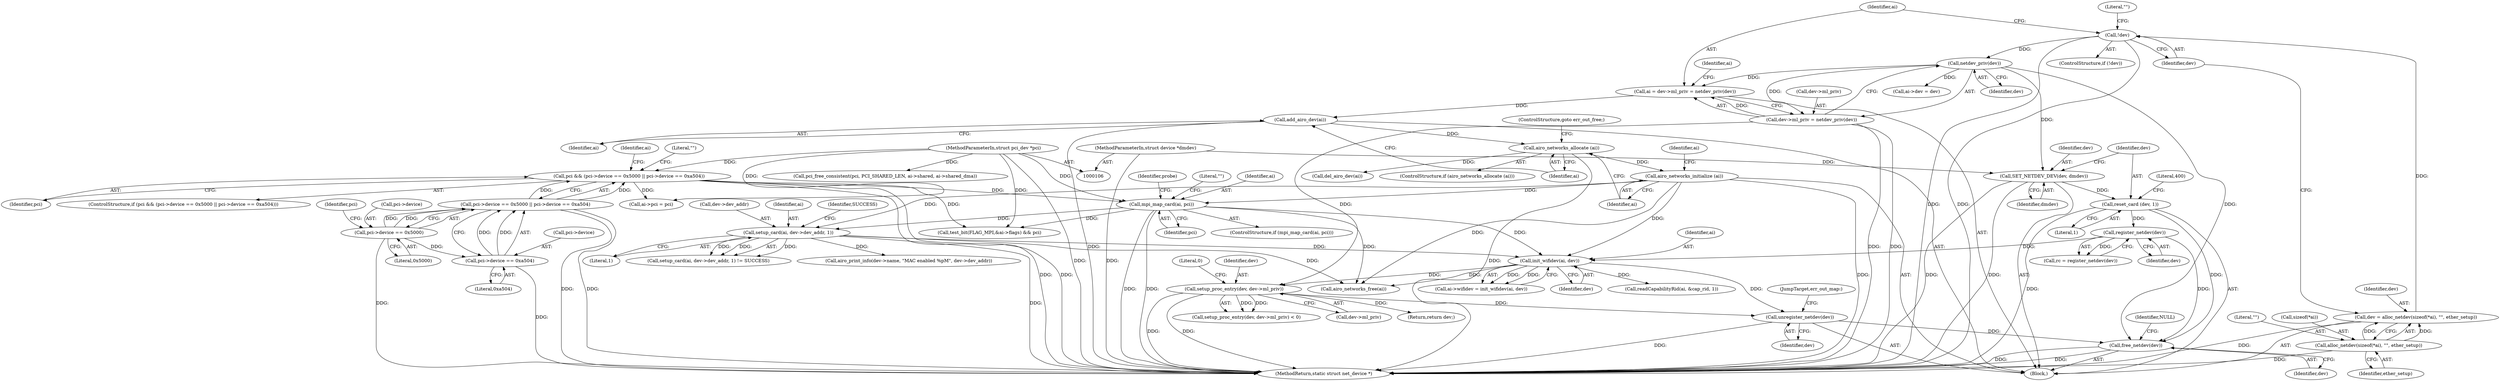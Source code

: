 digraph "0_linux_550fd08c2cebad61c548def135f67aba284c6162_7@API" {
"1000679" [label="(Call,free_netdev(dev))"];
"1000393" [label="(Call,register_netdev(dev))"];
"1000297" [label="(Call,reset_card (dev, 1))"];
"1000294" [label="(Call,SET_NETDEV_DEV(dev, dmdev))"];
"1000141" [label="(Call,netdev_priv(dev))"];
"1000127" [label="(Call,!dev)"];
"1000118" [label="(Call,dev = alloc_netdev(sizeof(*ai), \"\", ether_setup))"];
"1000120" [label="(Call,alloc_netdev(sizeof(*ai), \"\", ether_setup))"];
"1000111" [label="(MethodParameterIn,struct device *dmdev)"];
"1000630" [label="(Call,unregister_netdev(dev))"];
"1000408" [label="(Call,init_wifidev(ai, dev))"];
"1000334" [label="(Call,mpi_map_card(ai, pci))"];
"1000228" [label="(Call,airo_networks_initialize (ai))"];
"1000225" [label="(Call,airo_networks_allocate (ai))"];
"1000222" [label="(Call,add_airo_dev(ai))"];
"1000135" [label="(Call,ai = dev->ml_priv = netdev_priv(dev))"];
"1000137" [label="(Call,dev->ml_priv = netdev_priv(dev))"];
"1000110" [label="(MethodParameterIn,struct pci_dev *pci)"];
"1000166" [label="(Call,pci && (pci->device == 0x5000 || pci->device == 0xa504))"];
"1000168" [label="(Call,pci->device == 0x5000 || pci->device == 0xa504)"];
"1000169" [label="(Call,pci->device == 0x5000)"];
"1000174" [label="(Call,pci->device == 0xa504)"];
"1000347" [label="(Call,setup_card(ai, dev->dev_addr, 1))"];
"1000611" [label="(Call,setup_proc_entry(dev, dev->ml_priv))"];
"1000124" [label="(Literal,\"\")"];
"1000131" [label="(Literal,\"\")"];
"1000174" [label="(Call,pci->device == 0xa504)"];
"1000336" [label="(Identifier,pci)"];
"1000296" [label="(Identifier,dmdev)"];
"1000138" [label="(Call,dev->ml_priv)"];
"1000173" [label="(Literal,0x5000)"];
"1000393" [label="(Call,register_netdev(dev))"];
"1000226" [label="(Identifier,ai)"];
"1000610" [label="(Call,setup_proc_entry(dev, dev->ml_priv) < 0)"];
"1000118" [label="(Call,dev = alloc_netdev(sizeof(*ai), \"\", ether_setup))"];
"1000613" [label="(Call,dev->ml_priv)"];
"1000227" [label="(ControlStructure,goto err_out_free;)"];
"1000333" [label="(ControlStructure,if (mpi_map_card(ai, pci)))"];
"1000404" [label="(Call,ai->wifidev = init_wifidev(ai, dev))"];
"1000683" [label="(MethodReturn,static struct net_device *)"];
"1000346" [label="(Call,setup_card(ai, dev->dev_addr, 1) != SUCCESS)"];
"1000408" [label="(Call,init_wifidev(ai, dev))"];
"1000125" [label="(Identifier,ether_setup)"];
"1000353" [label="(Identifier,SUCCESS)"];
"1000301" [label="(Literal,400)"];
"1000160" [label="(Call,ai->dev = dev)"];
"1000394" [label="(Identifier,dev)"];
"1000298" [label="(Identifier,dev)"];
"1000409" [label="(Identifier,ai)"];
"1000120" [label="(Call,alloc_netdev(sizeof(*ai), \"\", ether_setup))"];
"1000169" [label="(Call,pci->device == 0x5000)"];
"1000297" [label="(Call,reset_card (dev, 1))"];
"1000334" [label="(Call,mpi_map_card(ai, pci))"];
"1000167" [label="(Identifier,pci)"];
"1000136" [label="(Identifier,ai)"];
"1000181" [label="(Literal,\"\")"];
"1000682" [label="(Identifier,NULL)"];
"1000632" [label="(JumpTarget,err_out_map:)"];
"1000110" [label="(MethodParameterIn,struct pci_dev *pci)"];
"1000343" [label="(Identifier,probe)"];
"1000347" [label="(Call,setup_card(ai, dev->dev_addr, 1))"];
"1000339" [label="(Literal,\"\")"];
"1000142" [label="(Identifier,dev)"];
"1000349" [label="(Call,dev->dev_addr)"];
"1000568" [label="(Call,airo_print_info(dev->name, \"MAC enabled %pM\", dev->dev_addr))"];
"1000631" [label="(Identifier,dev)"];
"1000225" [label="(Call,airo_networks_allocate (ai))"];
"1000127" [label="(Call,!dev)"];
"1000299" [label="(Literal,1)"];
"1000335" [label="(Identifier,ai)"];
"1000616" [label="(Literal,0)"];
"1000141" [label="(Call,netdev_priv(dev))"];
"1000611" [label="(Call,setup_proc_entry(dev, dev->ml_priv))"];
"1000679" [label="(Call,free_netdev(dev))"];
"1000229" [label="(Identifier,ai)"];
"1000223" [label="(Identifier,ai)"];
"1000224" [label="(ControlStructure,if (airo_networks_allocate (ai)))"];
"1000677" [label="(Call,del_airo_dev(ai))"];
"1000630" [label="(Call,unregister_netdev(dev))"];
"1000170" [label="(Call,pci->device)"];
"1000128" [label="(Identifier,dev)"];
"1000112" [label="(Block,)"];
"1000612" [label="(Identifier,dev)"];
"1000111" [label="(MethodParameterIn,struct device *dmdev)"];
"1000643" [label="(Call,pci_free_consistent(pci, PCI_SHARED_LEN, ai->shared, ai->shared_dma))"];
"1000165" [label="(ControlStructure,if (pci && (pci->device == 0x5000 || pci->device == 0xa504)))"];
"1000233" [label="(Identifier,ai)"];
"1000166" [label="(Call,pci && (pci->device == 0x5000 || pci->device == 0xa504))"];
"1000207" [label="(Call,ai->pci = pci)"];
"1000294" [label="(Call,SET_NETDEV_DEV(dev, dmdev))"];
"1000178" [label="(Literal,0xa504)"];
"1000119" [label="(Identifier,dev)"];
"1000175" [label="(Call,pci->device)"];
"1000228" [label="(Call,airo_networks_initialize (ai))"];
"1000680" [label="(Identifier,dev)"];
"1000634" [label="(Call,test_bit(FLAG_MPI,&ai->flags) && pci)"];
"1000192" [label="(Identifier,ai)"];
"1000176" [label="(Identifier,pci)"];
"1000137" [label="(Call,dev->ml_priv = netdev_priv(dev))"];
"1000410" [label="(Identifier,dev)"];
"1000222" [label="(Call,add_airo_dev(ai))"];
"1000391" [label="(Call,rc = register_netdev(dev))"];
"1000352" [label="(Literal,1)"];
"1000295" [label="(Identifier,dev)"];
"1000121" [label="(Call,sizeof(*ai))"];
"1000674" [label="(Call,airo_networks_free(ai))"];
"1000348" [label="(Identifier,ai)"];
"1000618" [label="(Return,return dev;)"];
"1000419" [label="(Call,readCapabilityRid(ai, &cap_rid, 1))"];
"1000168" [label="(Call,pci->device == 0x5000 || pci->device == 0xa504)"];
"1000135" [label="(Call,ai = dev->ml_priv = netdev_priv(dev))"];
"1000126" [label="(ControlStructure,if (!dev))"];
"1000145" [label="(Identifier,ai)"];
"1000679" -> "1000112"  [label="AST: "];
"1000679" -> "1000680"  [label="CFG: "];
"1000680" -> "1000679"  [label="AST: "];
"1000682" -> "1000679"  [label="CFG: "];
"1000679" -> "1000683"  [label="DDG: "];
"1000679" -> "1000683"  [label="DDG: "];
"1000393" -> "1000679"  [label="DDG: "];
"1000630" -> "1000679"  [label="DDG: "];
"1000297" -> "1000679"  [label="DDG: "];
"1000141" -> "1000679"  [label="DDG: "];
"1000393" -> "1000391"  [label="AST: "];
"1000393" -> "1000394"  [label="CFG: "];
"1000394" -> "1000393"  [label="AST: "];
"1000391" -> "1000393"  [label="CFG: "];
"1000393" -> "1000391"  [label="DDG: "];
"1000297" -> "1000393"  [label="DDG: "];
"1000393" -> "1000408"  [label="DDG: "];
"1000297" -> "1000112"  [label="AST: "];
"1000297" -> "1000299"  [label="CFG: "];
"1000298" -> "1000297"  [label="AST: "];
"1000299" -> "1000297"  [label="AST: "];
"1000301" -> "1000297"  [label="CFG: "];
"1000297" -> "1000683"  [label="DDG: "];
"1000294" -> "1000297"  [label="DDG: "];
"1000294" -> "1000112"  [label="AST: "];
"1000294" -> "1000296"  [label="CFG: "];
"1000295" -> "1000294"  [label="AST: "];
"1000296" -> "1000294"  [label="AST: "];
"1000298" -> "1000294"  [label="CFG: "];
"1000294" -> "1000683"  [label="DDG: "];
"1000294" -> "1000683"  [label="DDG: "];
"1000141" -> "1000294"  [label="DDG: "];
"1000111" -> "1000294"  [label="DDG: "];
"1000141" -> "1000137"  [label="AST: "];
"1000141" -> "1000142"  [label="CFG: "];
"1000142" -> "1000141"  [label="AST: "];
"1000137" -> "1000141"  [label="CFG: "];
"1000141" -> "1000135"  [label="DDG: "];
"1000141" -> "1000137"  [label="DDG: "];
"1000127" -> "1000141"  [label="DDG: "];
"1000141" -> "1000160"  [label="DDG: "];
"1000127" -> "1000126"  [label="AST: "];
"1000127" -> "1000128"  [label="CFG: "];
"1000128" -> "1000127"  [label="AST: "];
"1000131" -> "1000127"  [label="CFG: "];
"1000136" -> "1000127"  [label="CFG: "];
"1000127" -> "1000683"  [label="DDG: "];
"1000127" -> "1000683"  [label="DDG: "];
"1000118" -> "1000127"  [label="DDG: "];
"1000118" -> "1000112"  [label="AST: "];
"1000118" -> "1000120"  [label="CFG: "];
"1000119" -> "1000118"  [label="AST: "];
"1000120" -> "1000118"  [label="AST: "];
"1000128" -> "1000118"  [label="CFG: "];
"1000118" -> "1000683"  [label="DDG: "];
"1000120" -> "1000118"  [label="DDG: "];
"1000120" -> "1000118"  [label="DDG: "];
"1000120" -> "1000125"  [label="CFG: "];
"1000121" -> "1000120"  [label="AST: "];
"1000124" -> "1000120"  [label="AST: "];
"1000125" -> "1000120"  [label="AST: "];
"1000120" -> "1000683"  [label="DDG: "];
"1000111" -> "1000106"  [label="AST: "];
"1000111" -> "1000683"  [label="DDG: "];
"1000630" -> "1000112"  [label="AST: "];
"1000630" -> "1000631"  [label="CFG: "];
"1000631" -> "1000630"  [label="AST: "];
"1000632" -> "1000630"  [label="CFG: "];
"1000630" -> "1000683"  [label="DDG: "];
"1000408" -> "1000630"  [label="DDG: "];
"1000611" -> "1000630"  [label="DDG: "];
"1000408" -> "1000404"  [label="AST: "];
"1000408" -> "1000410"  [label="CFG: "];
"1000409" -> "1000408"  [label="AST: "];
"1000410" -> "1000408"  [label="AST: "];
"1000404" -> "1000408"  [label="CFG: "];
"1000408" -> "1000404"  [label="DDG: "];
"1000408" -> "1000404"  [label="DDG: "];
"1000334" -> "1000408"  [label="DDG: "];
"1000228" -> "1000408"  [label="DDG: "];
"1000347" -> "1000408"  [label="DDG: "];
"1000408" -> "1000419"  [label="DDG: "];
"1000408" -> "1000611"  [label="DDG: "];
"1000408" -> "1000674"  [label="DDG: "];
"1000334" -> "1000333"  [label="AST: "];
"1000334" -> "1000336"  [label="CFG: "];
"1000335" -> "1000334"  [label="AST: "];
"1000336" -> "1000334"  [label="AST: "];
"1000339" -> "1000334"  [label="CFG: "];
"1000343" -> "1000334"  [label="CFG: "];
"1000334" -> "1000683"  [label="DDG: "];
"1000334" -> "1000683"  [label="DDG: "];
"1000228" -> "1000334"  [label="DDG: "];
"1000110" -> "1000334"  [label="DDG: "];
"1000166" -> "1000334"  [label="DDG: "];
"1000334" -> "1000347"  [label="DDG: "];
"1000334" -> "1000634"  [label="DDG: "];
"1000334" -> "1000674"  [label="DDG: "];
"1000228" -> "1000112"  [label="AST: "];
"1000228" -> "1000229"  [label="CFG: "];
"1000229" -> "1000228"  [label="AST: "];
"1000233" -> "1000228"  [label="CFG: "];
"1000228" -> "1000683"  [label="DDG: "];
"1000225" -> "1000228"  [label="DDG: "];
"1000228" -> "1000347"  [label="DDG: "];
"1000228" -> "1000674"  [label="DDG: "];
"1000225" -> "1000224"  [label="AST: "];
"1000225" -> "1000226"  [label="CFG: "];
"1000226" -> "1000225"  [label="AST: "];
"1000227" -> "1000225"  [label="CFG: "];
"1000229" -> "1000225"  [label="CFG: "];
"1000225" -> "1000683"  [label="DDG: "];
"1000222" -> "1000225"  [label="DDG: "];
"1000225" -> "1000677"  [label="DDG: "];
"1000222" -> "1000112"  [label="AST: "];
"1000222" -> "1000223"  [label="CFG: "];
"1000223" -> "1000222"  [label="AST: "];
"1000226" -> "1000222"  [label="CFG: "];
"1000222" -> "1000683"  [label="DDG: "];
"1000135" -> "1000222"  [label="DDG: "];
"1000135" -> "1000112"  [label="AST: "];
"1000135" -> "1000137"  [label="CFG: "];
"1000136" -> "1000135"  [label="AST: "];
"1000137" -> "1000135"  [label="AST: "];
"1000145" -> "1000135"  [label="CFG: "];
"1000137" -> "1000135"  [label="DDG: "];
"1000138" -> "1000137"  [label="AST: "];
"1000137" -> "1000683"  [label="DDG: "];
"1000137" -> "1000683"  [label="DDG: "];
"1000137" -> "1000611"  [label="DDG: "];
"1000110" -> "1000106"  [label="AST: "];
"1000110" -> "1000683"  [label="DDG: "];
"1000110" -> "1000166"  [label="DDG: "];
"1000110" -> "1000207"  [label="DDG: "];
"1000110" -> "1000634"  [label="DDG: "];
"1000110" -> "1000643"  [label="DDG: "];
"1000166" -> "1000165"  [label="AST: "];
"1000166" -> "1000167"  [label="CFG: "];
"1000166" -> "1000168"  [label="CFG: "];
"1000167" -> "1000166"  [label="AST: "];
"1000168" -> "1000166"  [label="AST: "];
"1000181" -> "1000166"  [label="CFG: "];
"1000192" -> "1000166"  [label="CFG: "];
"1000166" -> "1000683"  [label="DDG: "];
"1000166" -> "1000683"  [label="DDG: "];
"1000168" -> "1000166"  [label="DDG: "];
"1000168" -> "1000166"  [label="DDG: "];
"1000166" -> "1000207"  [label="DDG: "];
"1000166" -> "1000634"  [label="DDG: "];
"1000168" -> "1000169"  [label="CFG: "];
"1000168" -> "1000174"  [label="CFG: "];
"1000169" -> "1000168"  [label="AST: "];
"1000174" -> "1000168"  [label="AST: "];
"1000168" -> "1000683"  [label="DDG: "];
"1000168" -> "1000683"  [label="DDG: "];
"1000169" -> "1000168"  [label="DDG: "];
"1000169" -> "1000168"  [label="DDG: "];
"1000174" -> "1000168"  [label="DDG: "];
"1000174" -> "1000168"  [label="DDG: "];
"1000169" -> "1000173"  [label="CFG: "];
"1000170" -> "1000169"  [label="AST: "];
"1000173" -> "1000169"  [label="AST: "];
"1000176" -> "1000169"  [label="CFG: "];
"1000169" -> "1000683"  [label="DDG: "];
"1000169" -> "1000174"  [label="DDG: "];
"1000174" -> "1000178"  [label="CFG: "];
"1000175" -> "1000174"  [label="AST: "];
"1000178" -> "1000174"  [label="AST: "];
"1000174" -> "1000683"  [label="DDG: "];
"1000347" -> "1000346"  [label="AST: "];
"1000347" -> "1000352"  [label="CFG: "];
"1000348" -> "1000347"  [label="AST: "];
"1000349" -> "1000347"  [label="AST: "];
"1000352" -> "1000347"  [label="AST: "];
"1000353" -> "1000347"  [label="CFG: "];
"1000347" -> "1000683"  [label="DDG: "];
"1000347" -> "1000346"  [label="DDG: "];
"1000347" -> "1000346"  [label="DDG: "];
"1000347" -> "1000346"  [label="DDG: "];
"1000347" -> "1000568"  [label="DDG: "];
"1000347" -> "1000674"  [label="DDG: "];
"1000611" -> "1000610"  [label="AST: "];
"1000611" -> "1000613"  [label="CFG: "];
"1000612" -> "1000611"  [label="AST: "];
"1000613" -> "1000611"  [label="AST: "];
"1000616" -> "1000611"  [label="CFG: "];
"1000611" -> "1000683"  [label="DDG: "];
"1000611" -> "1000683"  [label="DDG: "];
"1000611" -> "1000610"  [label="DDG: "];
"1000611" -> "1000610"  [label="DDG: "];
"1000611" -> "1000618"  [label="DDG: "];
}
